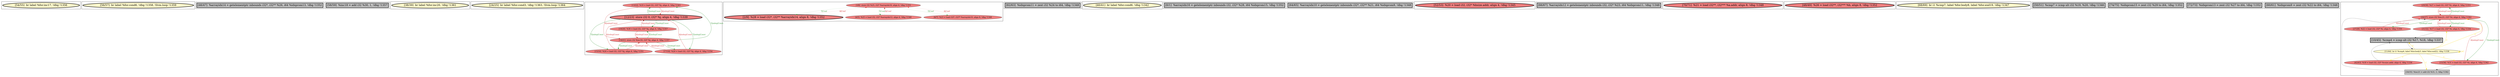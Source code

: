 
digraph G {





subgraph cluster20 {


node1247 [penwidth=3.0,fontsize=20,fillcolor=lemonchiffon,label="[54/55]  br label %for.inc17, !dbg !1356",shape=ellipse,style=filled ]



}

subgraph cluster18 {


node1245 [penwidth=3.0,fontsize=20,fillcolor=lemonchiffon,label="[56/57]  br label %for.cond6, !dbg !1358, !llvm.loop !1359",shape=ellipse,style=filled ]



}

subgraph cluster16 {


node1243 [penwidth=3.0,fontsize=20,fillcolor=grey,label="[46/47]  %arrayidx14 = getelementptr inbounds i32*, i32** %26, i64 %idxprom13, !dbg !1352",shape=rectangle,style=filled ]



}

subgraph cluster17 {


node1244 [penwidth=3.0,fontsize=20,fillcolor=grey,label="[58/59]  %inc18 = add i32 %30, 1, !dbg !1357",shape=rectangle,style=filled ]



}

subgraph cluster4 {


node1223 [penwidth=3.0,fontsize=20,fillcolor=lemonchiffon,label="[38/39]  br label %for.inc20, !dbg !1361",shape=ellipse,style=filled ]



}

subgraph cluster3 {


node1222 [penwidth=3.0,fontsize=20,fillcolor=lemonchiffon,label="[24/25]  br label %for.cond3, !dbg !1363, !llvm.loop !1364",shape=ellipse,style=filled ]



}

subgraph cluster2 {


node1221 [fillcolor=lightcoral,label="[13/22]  %19 = load i32, i32* %j, align 4, !dbg !1343",shape=ellipse,style=filled ]
node1220 [penwidth=3.0,fontsize=20,fillcolor=lightcoral,label="[12/23]  store i32 0, i32* %j, align 4, !dbg !1339",shape=ellipse,style=filled ]
node1219 [fillcolor=lightcoral,label="[15/16]  %24 = load i32, i32* %j, align 4, !dbg !1351",shape=ellipse,style=filled ]
node1218 [fillcolor=lightcoral,label="[17/18]  %29 = load i32, i32* %j, align 4, !dbg !1354",shape=ellipse,style=filled ]
node1216 [fillcolor=lightcoral,label="[19/20]  %30 = load i32, i32* %j, align 4, !dbg !1357",shape=ellipse,style=filled ]
node1217 [fillcolor=lightcoral,label="[14/21]  store i32 %inc18, i32* %j, align 4, !dbg !1357",shape=ellipse,style=filled ]

node1218->node1217 [style=solid,color=firebrick3,label="A|indep|Const",penwidth=1.0,fontcolor=firebrick3 ]
node1221->node1217 [style=solid,color=firebrick3,label="A|indep|Const",penwidth=1.0,fontcolor=firebrick3 ]
node1217->node1216 [style=solid,color=forestgreen,label="T|indep|Const",penwidth=1.0,fontcolor=forestgreen ]
node1216->node1217 [style=solid,color=firebrick3,label="A|indep|Const",penwidth=1.0,fontcolor=firebrick3 ]
node1217->node1218 [style=solid,color=forestgreen,label="T|indep|Const",penwidth=1.0,fontcolor=forestgreen ]
node1217->node1219 [style=solid,color=forestgreen,label="T|indep|Const",penwidth=1.0,fontcolor=forestgreen ]
node1216->node1220 [style=solid,color=firebrick3,label="A|indep|Const",penwidth=1.0,fontcolor=firebrick3 ]
node1219->node1217 [style=solid,color=firebrick3,label="A|indep|Const",penwidth=1.0,fontcolor=firebrick3 ]
node1220->node1216 [style=solid,color=forestgreen,label="T|indep|Const",penwidth=1.0,fontcolor=forestgreen ]
node1221->node1220 [style=solid,color=firebrick3,label="A|indep|Const",penwidth=1.0,fontcolor=firebrick3 ]
node1220->node1219 [style=solid,color=forestgreen,label="T|indep|Const",penwidth=1.0,fontcolor=forestgreen ]
node1217->node1221 [style=solid,color=forestgreen,label="T|indep|Const",penwidth=1.0,fontcolor=forestgreen ]
node1218->node1220 [style=solid,color=firebrick3,label="A|indep|Const",penwidth=1.0,fontcolor=firebrick3 ]
node1219->node1220 [style=solid,color=firebrick3,label="A|indep|Const",penwidth=1.0,fontcolor=firebrick3 ]
node1220->node1221 [style=solid,color=forestgreen,label="T|indep|Const",penwidth=1.0,fontcolor=forestgreen ]
node1220->node1218 [style=solid,color=forestgreen,label="T|indep|Const",penwidth=1.0,fontcolor=forestgreen ]


}

subgraph cluster1 {


node1215 [fillcolor=lightcoral,label="[3/8]  store i32 %25, i32* %arrayidx16, align 4, !dbg !1355",shape=ellipse,style=filled ]
node1214 [penwidth=3.0,fontsize=20,fillcolor=lightcoral,label="[2/9]  %28 = load i32*, i32** %arrayidx14, align 8, !dbg !1352",shape=ellipse,style=filled ]
node1212 [fillcolor=lightcoral,label="[4/5]  %25 = load i32, i32* %arrayidx12, align 4, !dbg !1348",shape=ellipse,style=filled ]
node1213 [fillcolor=lightcoral,label="[6/7]  %23 = load i32*, i32** %arrayidx10, align 8, !dbg !1348",shape=ellipse,style=filled ]

node1213->node1215 [style=dotted,color=firebrick3,label="A|Conf",penwidth=1.0,fontcolor=firebrick3 ]
node1214->node1215 [style=dotted,color=firebrick3,label="A|Conf",penwidth=1.0,fontcolor=firebrick3 ]
node1215->node1214 [style=dotted,color=forestgreen,label="T|Conf",penwidth=1.0,fontcolor=forestgreen ]
node1215->node1213 [style=dotted,color=forestgreen,label="T|Conf",penwidth=1.0,fontcolor=forestgreen ]
node1215->node1212 [style=dotted,color=forestgreen,label="T|Conf",penwidth=1.0,fontcolor=forestgreen ]
node1212->node1215 [style=dotted,color=firebrick3,label="A|Conf",penwidth=1.0,fontcolor=firebrick3 ]


}

subgraph cluster12 {


node1231 [penwidth=3.0,fontsize=20,fillcolor=grey,label="[62/63]  %idxprom11 = zext i32 %24 to i64, !dbg !1348",shape=rectangle,style=filled ]



}

subgraph cluster5 {


node1224 [penwidth=3.0,fontsize=20,fillcolor=lemonchiffon,label="[40/41]  br label %for.cond6, !dbg !1342",shape=ellipse,style=filled ]



}

subgraph cluster0 {


node1211 [penwidth=3.0,fontsize=20,fillcolor=grey,label="[0/1]  %arrayidx16 = getelementptr inbounds i32, i32* %28, i64 %idxprom15, !dbg !1352",shape=rectangle,style=filled ]



}

subgraph cluster6 {


node1225 [penwidth=3.0,fontsize=20,fillcolor=grey,label="[64/65]  %arrayidx10 = getelementptr inbounds i32*, i32** %21, i64 %idxprom9, !dbg !1348",shape=rectangle,style=filled ]



}

subgraph cluster14 {


node1233 [penwidth=3.0,fontsize=20,fillcolor=lightcoral,label="[52/53]  %20 = load i32, i32* %hsize.addr, align 4, !dbg !1345",shape=ellipse,style=filled ]



}

subgraph cluster7 {


node1226 [penwidth=3.0,fontsize=20,fillcolor=grey,label="[66/67]  %arrayidx12 = getelementptr inbounds i32, i32* %23, i64 %idxprom11, !dbg !1348",shape=rectangle,style=filled ]



}

subgraph cluster8 {


node1227 [penwidth=3.0,fontsize=20,fillcolor=lightcoral,label="[70/71]  %21 = load i32**, i32*** %a.addr, align 8, !dbg !1348",shape=ellipse,style=filled ]



}

subgraph cluster21 {


node1248 [penwidth=3.0,fontsize=20,fillcolor=lightcoral,label="[48/49]  %26 = load i32**, i32*** %b, align 8, !dbg !1352",shape=ellipse,style=filled ]



}

subgraph cluster9 {


node1228 [penwidth=3.0,fontsize=20,fillcolor=lemonchiffon,label="[68/69]  br i1 %cmp7, label %for.body8, label %for.end19, !dbg !1347",shape=ellipse,style=filled ]



}

subgraph cluster19 {


node1246 [penwidth=3.0,fontsize=20,fillcolor=grey,label="[50/51]  %cmp7 = icmp ult i32 %19, %20, !dbg !1346",shape=rectangle,style=filled ]



}

subgraph cluster10 {


node1229 [penwidth=3.0,fontsize=20,fillcolor=grey,label="[74/75]  %idxprom15 = zext i32 %29 to i64, !dbg !1352",shape=rectangle,style=filled ]



}

subgraph cluster11 {


node1230 [penwidth=3.0,fontsize=20,fillcolor=grey,label="[72/73]  %idxprom13 = zext i32 %27 to i64, !dbg !1352",shape=rectangle,style=filled ]



}

subgraph cluster13 {


node1232 [penwidth=3.0,fontsize=20,fillcolor=grey,label="[60/61]  %idxprom9 = zext i32 %22 to i64, !dbg !1348",shape=rectangle,style=filled ]



}

subgraph cluster15 {


node1242 [fillcolor=lightcoral,label="[29/30]  %27 = load i32, i32* %i, align 4, !dbg !1353",shape=ellipse,style=filled ]
node1241 [fillcolor=lightcoral,label="[42/43]  %18 = load i32, i32* %vsize.addr, align 4, !dbg !1336",shape=ellipse,style=filled ]
node1240 [fillcolor=lightcoral,label="[26/37]  store i32 %inc21, i32* %i, align 4, !dbg !1362",shape=ellipse,style=filled ]
node1235 [fillcolor=grey,label="[34/35]  %inc21 = add i32 %31, 1, !dbg !1362",shape=rectangle,style=filled ]
node1236 [fillcolor=lightcoral,label="[27/28]  %22 = load i32, i32* %i, align 4, !dbg !1350",shape=ellipse,style=filled ]
node1234 [fillcolor=lightcoral,label="[33/36]  %31 = load i32, i32* %i, align 4, !dbg !1362",shape=ellipse,style=filled ]
node1239 [fillcolor=lightcoral,label="[31/32]  %17 = load i32, i32* %i, align 4, !dbg !1334",shape=ellipse,style=filled ]
node1237 [penwidth=3.0,fontsize=20,fillcolor=grey,label="[10/45]  %cmp4 = icmp ult i32 %17, %18, !dbg !1337",shape=rectangle,style=filled ]
node1238 [fillcolor=lemonchiffon,label="[11/44]  br i1 %cmp4, label %for.body5, label %for.end22, !dbg !1338",shape=ellipse,style=filled ]

node1239->node1237 [style=solid,color=black,label="",penwidth=0.5,fontcolor=black ]
node1238->node1241 [style=solid,color=gold,label="C",penwidth=1.0,fontcolor=gold ]
node1238->node1234 [style=solid,color=gold,label="C",penwidth=1.0,fontcolor=gold ]
node1238->node1240 [style=solid,color=gold,label="C",penwidth=1.0,fontcolor=gold ]
node1238->node1238 [style=solid,color=gold,label="C",penwidth=1.0,fontcolor=gold ]
node1240->node1239 [style=solid,color=forestgreen,label="T|indep|Const",penwidth=1.0,fontcolor=forestgreen ]
node1242->node1240 [style=solid,color=firebrick3,label="A|indep|Const",penwidth=1.0,fontcolor=firebrick3 ]
node1236->node1240 [style=solid,color=firebrick3,label="A|indep|Const",penwidth=1.0,fontcolor=firebrick3 ]
node1234->node1235 [style=solid,color=black,label="",penwidth=0.5,fontcolor=black ]
node1241->node1237 [style=solid,color=black,label="",penwidth=0.5,fontcolor=black ]
node1237->node1238 [style=solid,color=black,label="",penwidth=0.5,fontcolor=black ]
node1239->node1240 [style=solid,color=firebrick3,label="A|indep|Const",penwidth=1.0,fontcolor=firebrick3 ]
node1238->node1237 [style=solid,color=gold,label="C",penwidth=1.0,fontcolor=gold ]
node1240->node1236 [style=solid,color=forestgreen,label="T|indep|Const",penwidth=1.0,fontcolor=forestgreen ]
node1240->node1242 [style=solid,color=forestgreen,label="T|indep|Const",penwidth=1.0,fontcolor=forestgreen ]
node1240->node1234 [style=solid,color=forestgreen,label="T|indep|Const",penwidth=1.0,fontcolor=forestgreen ]
node1235->node1240 [style=solid,color=black,label="",penwidth=0.5,fontcolor=black ]
node1238->node1235 [style=solid,color=gold,label="C",penwidth=1.0,fontcolor=gold ]
node1234->node1240 [style=solid,color=firebrick3,label="A|indep|Const",penwidth=1.0,fontcolor=firebrick3 ]
node1238->node1239 [style=solid,color=gold,label="C",penwidth=1.0,fontcolor=gold ]


}

}
